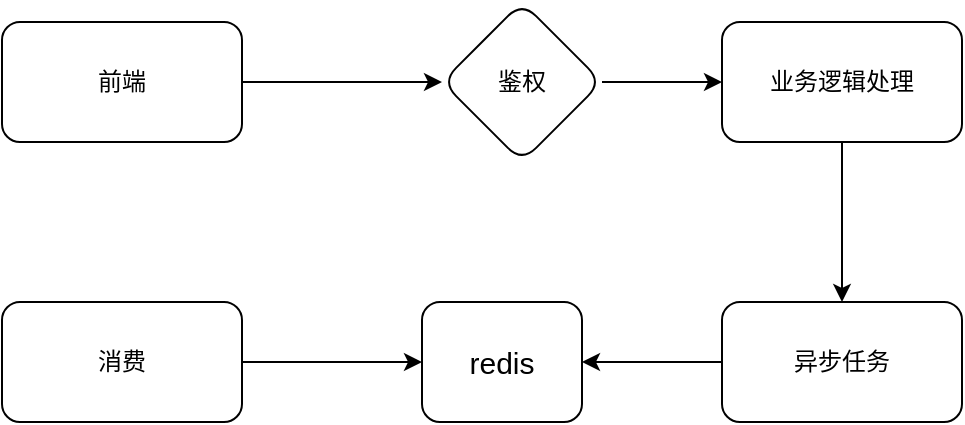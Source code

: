 <mxfile version="14.0.4" type="device"><diagram id="GAr_JJDQ2Peojk_85Oa6" name="第 1 页"><mxGraphModel dx="940" dy="535" grid="1" gridSize="10" guides="1" tooltips="1" connect="1" arrows="1" fold="1" page="1" pageScale="1" pageWidth="827" pageHeight="1169" math="0" shadow="0"><root><mxCell id="0"/><mxCell id="1" parent="0"/><mxCell id="Y6Mi7nQvUDvoRine20ql-4" value="" style="edgeStyle=orthogonalEdgeStyle;rounded=0;orthogonalLoop=1;jettySize=auto;html=1;" edge="1" parent="1" source="Y6Mi7nQvUDvoRine20ql-2" target="Y6Mi7nQvUDvoRine20ql-3"><mxGeometry relative="1" as="geometry"/></mxCell><mxCell id="Y6Mi7nQvUDvoRine20ql-2" value="前端" style="rounded=1;whiteSpace=wrap;html=1;" vertex="1" parent="1"><mxGeometry x="90" y="100" width="120" height="60" as="geometry"/></mxCell><mxCell id="Y6Mi7nQvUDvoRine20ql-6" value="" style="edgeStyle=orthogonalEdgeStyle;rounded=0;orthogonalLoop=1;jettySize=auto;html=1;" edge="1" parent="1" source="Y6Mi7nQvUDvoRine20ql-3" target="Y6Mi7nQvUDvoRine20ql-5"><mxGeometry relative="1" as="geometry"/></mxCell><mxCell id="Y6Mi7nQvUDvoRine20ql-3" value="鉴权" style="rhombus;whiteSpace=wrap;html=1;rounded=1;" vertex="1" parent="1"><mxGeometry x="310" y="90" width="80" height="80" as="geometry"/></mxCell><mxCell id="Y6Mi7nQvUDvoRine20ql-8" value="" style="edgeStyle=orthogonalEdgeStyle;rounded=0;orthogonalLoop=1;jettySize=auto;html=1;" edge="1" parent="1" source="Y6Mi7nQvUDvoRine20ql-5" target="Y6Mi7nQvUDvoRine20ql-7"><mxGeometry relative="1" as="geometry"/></mxCell><mxCell id="Y6Mi7nQvUDvoRine20ql-5" value="业务逻辑处理" style="whiteSpace=wrap;html=1;rounded=1;" vertex="1" parent="1"><mxGeometry x="450" y="100" width="120" height="60" as="geometry"/></mxCell><mxCell id="Y6Mi7nQvUDvoRine20ql-12" style="edgeStyle=orthogonalEdgeStyle;rounded=0;orthogonalLoop=1;jettySize=auto;html=1;entryX=1;entryY=0.5;entryDx=0;entryDy=0;" edge="1" parent="1" source="Y6Mi7nQvUDvoRine20ql-7" target="Y6Mi7nQvUDvoRine20ql-11"><mxGeometry relative="1" as="geometry"/></mxCell><mxCell id="Y6Mi7nQvUDvoRine20ql-7" value="异步任务" style="whiteSpace=wrap;html=1;rounded=1;" vertex="1" parent="1"><mxGeometry x="450" y="240" width="120" height="60" as="geometry"/></mxCell><mxCell id="Y6Mi7nQvUDvoRine20ql-13" style="edgeStyle=orthogonalEdgeStyle;rounded=0;orthogonalLoop=1;jettySize=auto;html=1;" edge="1" parent="1" source="Y6Mi7nQvUDvoRine20ql-9" target="Y6Mi7nQvUDvoRine20ql-11"><mxGeometry relative="1" as="geometry"/></mxCell><mxCell id="Y6Mi7nQvUDvoRine20ql-9" value="消费" style="rounded=1;whiteSpace=wrap;html=1;" vertex="1" parent="1"><mxGeometry x="90" y="240" width="120" height="60" as="geometry"/></mxCell><mxCell id="Y6Mi7nQvUDvoRine20ql-11" value="&lt;font style=&quot;font-size: 15px&quot;&gt;redis&lt;/font&gt;" style="rounded=1;whiteSpace=wrap;html=1;" vertex="1" parent="1"><mxGeometry x="300" y="240" width="80" height="60" as="geometry"/></mxCell></root></mxGraphModel></diagram></mxfile>